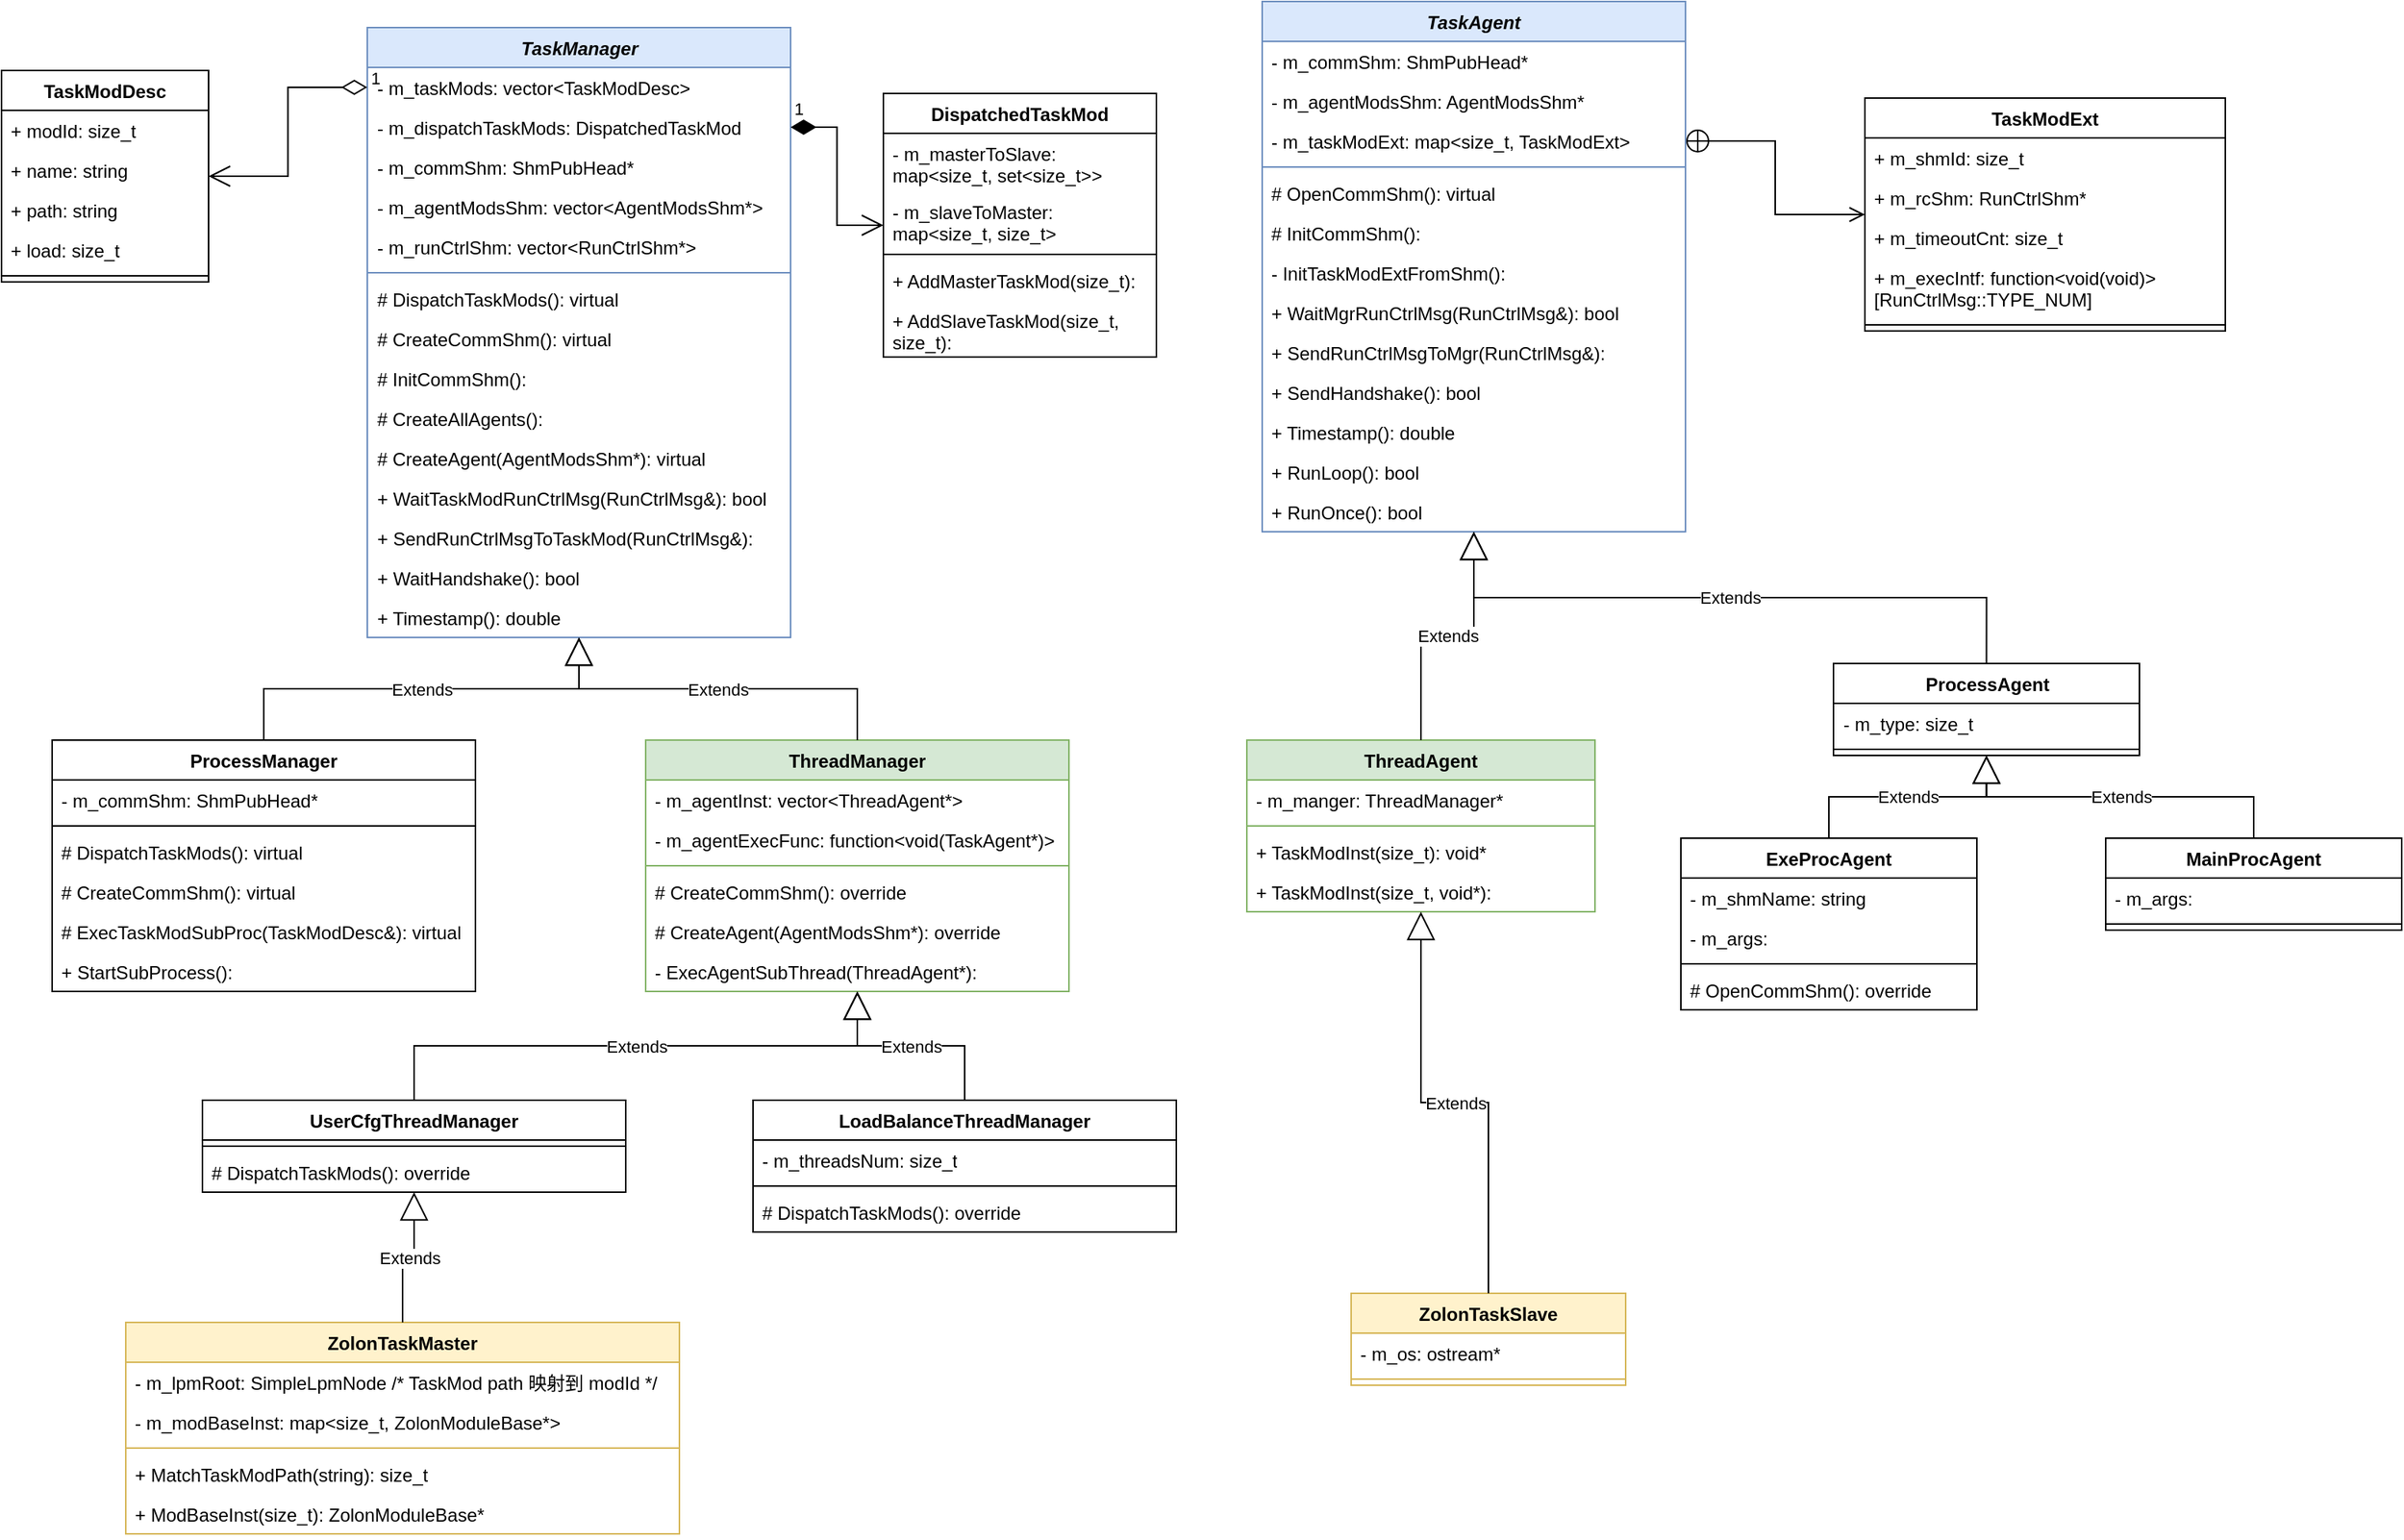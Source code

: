 <mxfile version="21.5.0" type="github">
  <diagram name="第 1 页" id="I1ms39lTg_5UbV-PkVOU">
    <mxGraphModel dx="2603" dy="708" grid="1" gridSize="10" guides="1" tooltips="1" connect="1" arrows="1" fold="1" page="1" pageScale="1" pageWidth="1169" pageHeight="827" math="0" shadow="0">
      <root>
        <mxCell id="0" />
        <mxCell id="1" parent="0" />
        <mxCell id="rmuxVWvTw_cHQvoSvkEQ-1" value="&lt;i&gt;TaskManager&lt;/i&gt;" style="swimlane;fontStyle=1;align=center;verticalAlign=top;childLayout=stackLayout;horizontal=1;startSize=26;horizontalStack=0;resizeParent=1;resizeParentMax=0;resizeLast=0;collapsible=1;marginBottom=0;whiteSpace=wrap;html=1;fillColor=#dae8fc;strokeColor=#6c8ebf;" vertex="1" parent="1">
          <mxGeometry x="-551.5" y="41" width="276" height="398" as="geometry" />
        </mxCell>
        <mxCell id="rmuxVWvTw_cHQvoSvkEQ-2" value="- m_taskMods: vector&amp;lt;TaskModDesc&amp;gt;" style="text;strokeColor=none;fillColor=none;align=left;verticalAlign=top;spacingLeft=4;spacingRight=4;overflow=hidden;rotatable=0;points=[[0,0.5],[1,0.5]];portConstraint=eastwest;whiteSpace=wrap;html=1;" vertex="1" parent="rmuxVWvTw_cHQvoSvkEQ-1">
          <mxGeometry y="26" width="276" height="26" as="geometry" />
        </mxCell>
        <mxCell id="rmuxVWvTw_cHQvoSvkEQ-3" value="- m_dispatchTaskMods: DispatchedTaskMod" style="text;strokeColor=none;fillColor=none;align=left;verticalAlign=top;spacingLeft=4;spacingRight=4;overflow=hidden;rotatable=0;points=[[0,0.5],[1,0.5]];portConstraint=eastwest;whiteSpace=wrap;html=1;" vertex="1" parent="rmuxVWvTw_cHQvoSvkEQ-1">
          <mxGeometry y="52" width="276" height="26" as="geometry" />
        </mxCell>
        <mxCell id="rmuxVWvTw_cHQvoSvkEQ-4" value="- m_commShm: ShmPubHead*" style="text;strokeColor=none;fillColor=none;align=left;verticalAlign=top;spacingLeft=4;spacingRight=4;overflow=hidden;rotatable=0;points=[[0,0.5],[1,0.5]];portConstraint=eastwest;whiteSpace=wrap;html=1;" vertex="1" parent="rmuxVWvTw_cHQvoSvkEQ-1">
          <mxGeometry y="78" width="276" height="26" as="geometry" />
        </mxCell>
        <mxCell id="rmuxVWvTw_cHQvoSvkEQ-5" value="- m_agentModsShm: vector&amp;lt;AgentModsShm*&amp;gt;" style="text;strokeColor=none;fillColor=none;align=left;verticalAlign=top;spacingLeft=4;spacingRight=4;overflow=hidden;rotatable=0;points=[[0,0.5],[1,0.5]];portConstraint=eastwest;whiteSpace=wrap;html=1;" vertex="1" parent="rmuxVWvTw_cHQvoSvkEQ-1">
          <mxGeometry y="104" width="276" height="26" as="geometry" />
        </mxCell>
        <mxCell id="rmuxVWvTw_cHQvoSvkEQ-6" value="- m_runCtrlShm: vector&amp;lt;RunCtrlShm*&amp;gt;" style="text;strokeColor=none;fillColor=none;align=left;verticalAlign=top;spacingLeft=4;spacingRight=4;overflow=hidden;rotatable=0;points=[[0,0.5],[1,0.5]];portConstraint=eastwest;whiteSpace=wrap;html=1;" vertex="1" parent="rmuxVWvTw_cHQvoSvkEQ-1">
          <mxGeometry y="130" width="276" height="26" as="geometry" />
        </mxCell>
        <mxCell id="rmuxVWvTw_cHQvoSvkEQ-7" value="" style="line;strokeWidth=1;fillColor=none;align=left;verticalAlign=middle;spacingTop=-1;spacingLeft=3;spacingRight=3;rotatable=0;labelPosition=right;points=[];portConstraint=eastwest;strokeColor=inherit;" vertex="1" parent="rmuxVWvTw_cHQvoSvkEQ-1">
          <mxGeometry y="156" width="276" height="8" as="geometry" />
        </mxCell>
        <mxCell id="rmuxVWvTw_cHQvoSvkEQ-8" value="# DispatchTaskMods(): virtual" style="text;strokeColor=none;fillColor=none;align=left;verticalAlign=top;spacingLeft=4;spacingRight=4;overflow=hidden;rotatable=0;points=[[0,0.5],[1,0.5]];portConstraint=eastwest;whiteSpace=wrap;html=1;" vertex="1" parent="rmuxVWvTw_cHQvoSvkEQ-1">
          <mxGeometry y="164" width="276" height="26" as="geometry" />
        </mxCell>
        <mxCell id="rmuxVWvTw_cHQvoSvkEQ-9" value="# CreateCommShm(): virtual" style="text;strokeColor=none;fillColor=none;align=left;verticalAlign=top;spacingLeft=4;spacingRight=4;overflow=hidden;rotatable=0;points=[[0,0.5],[1,0.5]];portConstraint=eastwest;whiteSpace=wrap;html=1;" vertex="1" parent="rmuxVWvTw_cHQvoSvkEQ-1">
          <mxGeometry y="190" width="276" height="26" as="geometry" />
        </mxCell>
        <mxCell id="rmuxVWvTw_cHQvoSvkEQ-10" value="# InitCommShm():&amp;nbsp;" style="text;strokeColor=none;fillColor=none;align=left;verticalAlign=top;spacingLeft=4;spacingRight=4;overflow=hidden;rotatable=0;points=[[0,0.5],[1,0.5]];portConstraint=eastwest;whiteSpace=wrap;html=1;" vertex="1" parent="rmuxVWvTw_cHQvoSvkEQ-1">
          <mxGeometry y="216" width="276" height="26" as="geometry" />
        </mxCell>
        <mxCell id="rmuxVWvTw_cHQvoSvkEQ-11" value="# CreateAllAgents():&amp;nbsp;" style="text;strokeColor=none;fillColor=none;align=left;verticalAlign=top;spacingLeft=4;spacingRight=4;overflow=hidden;rotatable=0;points=[[0,0.5],[1,0.5]];portConstraint=eastwest;whiteSpace=wrap;html=1;" vertex="1" parent="rmuxVWvTw_cHQvoSvkEQ-1">
          <mxGeometry y="242" width="276" height="26" as="geometry" />
        </mxCell>
        <mxCell id="rmuxVWvTw_cHQvoSvkEQ-12" value="# CreateAgent(AgentModsShm*): virtual" style="text;strokeColor=none;fillColor=none;align=left;verticalAlign=top;spacingLeft=4;spacingRight=4;overflow=hidden;rotatable=0;points=[[0,0.5],[1,0.5]];portConstraint=eastwest;whiteSpace=wrap;html=1;" vertex="1" parent="rmuxVWvTw_cHQvoSvkEQ-1">
          <mxGeometry y="268" width="276" height="26" as="geometry" />
        </mxCell>
        <mxCell id="rmuxVWvTw_cHQvoSvkEQ-13" value="+ WaitTaskModRunCtrlMsg(RunCtrlMsg&amp;amp;): bool" style="text;strokeColor=none;fillColor=none;align=left;verticalAlign=top;spacingLeft=4;spacingRight=4;overflow=hidden;rotatable=0;points=[[0,0.5],[1,0.5]];portConstraint=eastwest;whiteSpace=wrap;html=1;" vertex="1" parent="rmuxVWvTw_cHQvoSvkEQ-1">
          <mxGeometry y="294" width="276" height="26" as="geometry" />
        </mxCell>
        <mxCell id="rmuxVWvTw_cHQvoSvkEQ-14" value="+ SendRunCtrlMsgToTaskMod(RunCtrlMsg&amp;amp;):&amp;nbsp;" style="text;strokeColor=none;fillColor=none;align=left;verticalAlign=top;spacingLeft=4;spacingRight=4;overflow=hidden;rotatable=0;points=[[0,0.5],[1,0.5]];portConstraint=eastwest;whiteSpace=wrap;html=1;" vertex="1" parent="rmuxVWvTw_cHQvoSvkEQ-1">
          <mxGeometry y="320" width="276" height="26" as="geometry" />
        </mxCell>
        <mxCell id="rmuxVWvTw_cHQvoSvkEQ-15" value="+ WaitHandshake(): bool" style="text;strokeColor=none;fillColor=none;align=left;verticalAlign=top;spacingLeft=4;spacingRight=4;overflow=hidden;rotatable=0;points=[[0,0.5],[1,0.5]];portConstraint=eastwest;whiteSpace=wrap;html=1;" vertex="1" parent="rmuxVWvTw_cHQvoSvkEQ-1">
          <mxGeometry y="346" width="276" height="26" as="geometry" />
        </mxCell>
        <mxCell id="rmuxVWvTw_cHQvoSvkEQ-16" value="+ Timestamp(): double" style="text;strokeColor=none;fillColor=none;align=left;verticalAlign=top;spacingLeft=4;spacingRight=4;overflow=hidden;rotatable=0;points=[[0,0.5],[1,0.5]];portConstraint=eastwest;whiteSpace=wrap;html=1;" vertex="1" parent="rmuxVWvTw_cHQvoSvkEQ-1">
          <mxGeometry y="372" width="276" height="26" as="geometry" />
        </mxCell>
        <mxCell id="rmuxVWvTw_cHQvoSvkEQ-17" value="TaskModDesc" style="swimlane;fontStyle=1;align=center;verticalAlign=top;childLayout=stackLayout;horizontal=1;startSize=26;horizontalStack=0;resizeParent=1;resizeParentMax=0;resizeLast=0;collapsible=1;marginBottom=0;whiteSpace=wrap;html=1;" vertex="1" parent="1">
          <mxGeometry x="-790" y="69" width="135" height="138" as="geometry" />
        </mxCell>
        <mxCell id="rmuxVWvTw_cHQvoSvkEQ-18" value="+ modId: size_t" style="text;strokeColor=none;fillColor=none;align=left;verticalAlign=top;spacingLeft=4;spacingRight=4;overflow=hidden;rotatable=0;points=[[0,0.5],[1,0.5]];portConstraint=eastwest;whiteSpace=wrap;html=1;" vertex="1" parent="rmuxVWvTw_cHQvoSvkEQ-17">
          <mxGeometry y="26" width="135" height="26" as="geometry" />
        </mxCell>
        <mxCell id="rmuxVWvTw_cHQvoSvkEQ-19" value="+ name: string" style="text;strokeColor=none;fillColor=none;align=left;verticalAlign=top;spacingLeft=4;spacingRight=4;overflow=hidden;rotatable=0;points=[[0,0.5],[1,0.5]];portConstraint=eastwest;whiteSpace=wrap;html=1;" vertex="1" parent="rmuxVWvTw_cHQvoSvkEQ-17">
          <mxGeometry y="52" width="135" height="26" as="geometry" />
        </mxCell>
        <mxCell id="rmuxVWvTw_cHQvoSvkEQ-20" value="+ path: string" style="text;strokeColor=none;fillColor=none;align=left;verticalAlign=top;spacingLeft=4;spacingRight=4;overflow=hidden;rotatable=0;points=[[0,0.5],[1,0.5]];portConstraint=eastwest;whiteSpace=wrap;html=1;" vertex="1" parent="rmuxVWvTw_cHQvoSvkEQ-17">
          <mxGeometry y="78" width="135" height="26" as="geometry" />
        </mxCell>
        <mxCell id="rmuxVWvTw_cHQvoSvkEQ-21" value="+ load: size_t" style="text;strokeColor=none;fillColor=none;align=left;verticalAlign=top;spacingLeft=4;spacingRight=4;overflow=hidden;rotatable=0;points=[[0,0.5],[1,0.5]];portConstraint=eastwest;whiteSpace=wrap;html=1;" vertex="1" parent="rmuxVWvTw_cHQvoSvkEQ-17">
          <mxGeometry y="104" width="135" height="26" as="geometry" />
        </mxCell>
        <mxCell id="rmuxVWvTw_cHQvoSvkEQ-22" value="" style="line;strokeWidth=1;fillColor=none;align=left;verticalAlign=middle;spacingTop=-1;spacingLeft=3;spacingRight=3;rotatable=0;labelPosition=right;points=[];portConstraint=eastwest;strokeColor=inherit;" vertex="1" parent="rmuxVWvTw_cHQvoSvkEQ-17">
          <mxGeometry y="130" width="135" height="8" as="geometry" />
        </mxCell>
        <mxCell id="rmuxVWvTw_cHQvoSvkEQ-23" value="ThreadManager" style="swimlane;fontStyle=1;align=center;verticalAlign=top;childLayout=stackLayout;horizontal=1;startSize=26;horizontalStack=0;resizeParent=1;resizeParentMax=0;resizeLast=0;collapsible=1;marginBottom=0;whiteSpace=wrap;html=1;fillColor=#d5e8d4;strokeColor=#82b366;" vertex="1" parent="1">
          <mxGeometry x="-370" y="506" width="276" height="164" as="geometry" />
        </mxCell>
        <mxCell id="rmuxVWvTw_cHQvoSvkEQ-24" value="- m_agentInst: vector&amp;lt;ThreadAgent*&amp;gt;" style="text;strokeColor=none;fillColor=none;align=left;verticalAlign=top;spacingLeft=4;spacingRight=4;overflow=hidden;rotatable=0;points=[[0,0.5],[1,0.5]];portConstraint=eastwest;whiteSpace=wrap;html=1;" vertex="1" parent="rmuxVWvTw_cHQvoSvkEQ-23">
          <mxGeometry y="26" width="276" height="26" as="geometry" />
        </mxCell>
        <mxCell id="rmuxVWvTw_cHQvoSvkEQ-25" value="- m_agentExecFunc: function&amp;lt;void(TaskAgent*)&amp;gt;" style="text;strokeColor=none;fillColor=none;align=left;verticalAlign=top;spacingLeft=4;spacingRight=4;overflow=hidden;rotatable=0;points=[[0,0.5],[1,0.5]];portConstraint=eastwest;whiteSpace=wrap;html=1;" vertex="1" parent="rmuxVWvTw_cHQvoSvkEQ-23">
          <mxGeometry y="52" width="276" height="26" as="geometry" />
        </mxCell>
        <mxCell id="rmuxVWvTw_cHQvoSvkEQ-26" value="" style="line;strokeWidth=1;fillColor=none;align=left;verticalAlign=middle;spacingTop=-1;spacingLeft=3;spacingRight=3;rotatable=0;labelPosition=right;points=[];portConstraint=eastwest;strokeColor=inherit;" vertex="1" parent="rmuxVWvTw_cHQvoSvkEQ-23">
          <mxGeometry y="78" width="276" height="8" as="geometry" />
        </mxCell>
        <mxCell id="rmuxVWvTw_cHQvoSvkEQ-27" value="# CreateCommShm(): override" style="text;strokeColor=none;fillColor=none;align=left;verticalAlign=top;spacingLeft=4;spacingRight=4;overflow=hidden;rotatable=0;points=[[0,0.5],[1,0.5]];portConstraint=eastwest;whiteSpace=wrap;html=1;" vertex="1" parent="rmuxVWvTw_cHQvoSvkEQ-23">
          <mxGeometry y="86" width="276" height="26" as="geometry" />
        </mxCell>
        <mxCell id="rmuxVWvTw_cHQvoSvkEQ-28" value="# CreateAgent(AgentModsShm*): override" style="text;strokeColor=none;fillColor=none;align=left;verticalAlign=top;spacingLeft=4;spacingRight=4;overflow=hidden;rotatable=0;points=[[0,0.5],[1,0.5]];portConstraint=eastwest;whiteSpace=wrap;html=1;" vertex="1" parent="rmuxVWvTw_cHQvoSvkEQ-23">
          <mxGeometry y="112" width="276" height="26" as="geometry" />
        </mxCell>
        <mxCell id="rmuxVWvTw_cHQvoSvkEQ-29" value="- ExecAgentSubThread(ThreadAgent*):&amp;nbsp;" style="text;strokeColor=none;fillColor=none;align=left;verticalAlign=top;spacingLeft=4;spacingRight=4;overflow=hidden;rotatable=0;points=[[0,0.5],[1,0.5]];portConstraint=eastwest;whiteSpace=wrap;html=1;" vertex="1" parent="rmuxVWvTw_cHQvoSvkEQ-23">
          <mxGeometry y="138" width="276" height="26" as="geometry" />
        </mxCell>
        <mxCell id="rmuxVWvTw_cHQvoSvkEQ-30" value="&lt;i&gt;TaskAgent&lt;/i&gt;" style="swimlane;fontStyle=1;align=center;verticalAlign=top;childLayout=stackLayout;horizontal=1;startSize=26;horizontalStack=0;resizeParent=1;resizeParentMax=0;resizeLast=0;collapsible=1;marginBottom=0;whiteSpace=wrap;html=1;fillColor=#dae8fc;strokeColor=#6c8ebf;" vertex="1" parent="1">
          <mxGeometry x="32" y="24" width="276" height="346" as="geometry" />
        </mxCell>
        <mxCell id="rmuxVWvTw_cHQvoSvkEQ-31" value="- m_commShm: ShmPubHead*" style="text;strokeColor=none;fillColor=none;align=left;verticalAlign=top;spacingLeft=4;spacingRight=4;overflow=hidden;rotatable=0;points=[[0,0.5],[1,0.5]];portConstraint=eastwest;whiteSpace=wrap;html=1;" vertex="1" parent="rmuxVWvTw_cHQvoSvkEQ-30">
          <mxGeometry y="26" width="276" height="26" as="geometry" />
        </mxCell>
        <mxCell id="rmuxVWvTw_cHQvoSvkEQ-32" value="- m_agentModsShm: AgentModsShm*" style="text;strokeColor=none;fillColor=none;align=left;verticalAlign=top;spacingLeft=4;spacingRight=4;overflow=hidden;rotatable=0;points=[[0,0.5],[1,0.5]];portConstraint=eastwest;whiteSpace=wrap;html=1;" vertex="1" parent="rmuxVWvTw_cHQvoSvkEQ-30">
          <mxGeometry y="52" width="276" height="26" as="geometry" />
        </mxCell>
        <mxCell id="rmuxVWvTw_cHQvoSvkEQ-33" value="- m_taskModExt: map&amp;lt;size_t, TaskModExt&amp;gt;" style="text;strokeColor=none;fillColor=none;align=left;verticalAlign=top;spacingLeft=4;spacingRight=4;overflow=hidden;rotatable=0;points=[[0,0.5],[1,0.5]];portConstraint=eastwest;whiteSpace=wrap;html=1;" vertex="1" parent="rmuxVWvTw_cHQvoSvkEQ-30">
          <mxGeometry y="78" width="276" height="26" as="geometry" />
        </mxCell>
        <mxCell id="rmuxVWvTw_cHQvoSvkEQ-34" value="" style="line;strokeWidth=1;fillColor=none;align=left;verticalAlign=middle;spacingTop=-1;spacingLeft=3;spacingRight=3;rotatable=0;labelPosition=right;points=[];portConstraint=eastwest;strokeColor=inherit;" vertex="1" parent="rmuxVWvTw_cHQvoSvkEQ-30">
          <mxGeometry y="104" width="276" height="8" as="geometry" />
        </mxCell>
        <mxCell id="rmuxVWvTw_cHQvoSvkEQ-35" value="# OpenCommShm(): virtual" style="text;strokeColor=none;fillColor=none;align=left;verticalAlign=top;spacingLeft=4;spacingRight=4;overflow=hidden;rotatable=0;points=[[0,0.5],[1,0.5]];portConstraint=eastwest;whiteSpace=wrap;html=1;" vertex="1" parent="rmuxVWvTw_cHQvoSvkEQ-30">
          <mxGeometry y="112" width="276" height="26" as="geometry" />
        </mxCell>
        <mxCell id="rmuxVWvTw_cHQvoSvkEQ-36" value="# InitCommShm():&amp;nbsp;" style="text;strokeColor=none;fillColor=none;align=left;verticalAlign=top;spacingLeft=4;spacingRight=4;overflow=hidden;rotatable=0;points=[[0,0.5],[1,0.5]];portConstraint=eastwest;whiteSpace=wrap;html=1;" vertex="1" parent="rmuxVWvTw_cHQvoSvkEQ-30">
          <mxGeometry y="138" width="276" height="26" as="geometry" />
        </mxCell>
        <mxCell id="rmuxVWvTw_cHQvoSvkEQ-37" value="- InitTaskModExtFromShm():&amp;nbsp;" style="text;strokeColor=none;fillColor=none;align=left;verticalAlign=top;spacingLeft=4;spacingRight=4;overflow=hidden;rotatable=0;points=[[0,0.5],[1,0.5]];portConstraint=eastwest;whiteSpace=wrap;html=1;" vertex="1" parent="rmuxVWvTw_cHQvoSvkEQ-30">
          <mxGeometry y="164" width="276" height="26" as="geometry" />
        </mxCell>
        <mxCell id="rmuxVWvTw_cHQvoSvkEQ-38" value="+ WaitMgrRunCtrlMsg(RunCtrlMsg&amp;amp;): bool" style="text;strokeColor=none;fillColor=none;align=left;verticalAlign=top;spacingLeft=4;spacingRight=4;overflow=hidden;rotatable=0;points=[[0,0.5],[1,0.5]];portConstraint=eastwest;whiteSpace=wrap;html=1;" vertex="1" parent="rmuxVWvTw_cHQvoSvkEQ-30">
          <mxGeometry y="190" width="276" height="26" as="geometry" />
        </mxCell>
        <mxCell id="rmuxVWvTw_cHQvoSvkEQ-39" value="+ SendRunCtrlMsgToMgr(RunCtrlMsg&amp;amp;):&amp;nbsp;" style="text;strokeColor=none;fillColor=none;align=left;verticalAlign=top;spacingLeft=4;spacingRight=4;overflow=hidden;rotatable=0;points=[[0,0.5],[1,0.5]];portConstraint=eastwest;whiteSpace=wrap;html=1;" vertex="1" parent="rmuxVWvTw_cHQvoSvkEQ-30">
          <mxGeometry y="216" width="276" height="26" as="geometry" />
        </mxCell>
        <mxCell id="rmuxVWvTw_cHQvoSvkEQ-40" value="+ SendHandshake(): bool" style="text;strokeColor=none;fillColor=none;align=left;verticalAlign=top;spacingLeft=4;spacingRight=4;overflow=hidden;rotatable=0;points=[[0,0.5],[1,0.5]];portConstraint=eastwest;whiteSpace=wrap;html=1;" vertex="1" parent="rmuxVWvTw_cHQvoSvkEQ-30">
          <mxGeometry y="242" width="276" height="26" as="geometry" />
        </mxCell>
        <mxCell id="rmuxVWvTw_cHQvoSvkEQ-41" value="+ Timestamp(): double" style="text;strokeColor=none;fillColor=none;align=left;verticalAlign=top;spacingLeft=4;spacingRight=4;overflow=hidden;rotatable=0;points=[[0,0.5],[1,0.5]];portConstraint=eastwest;whiteSpace=wrap;html=1;" vertex="1" parent="rmuxVWvTw_cHQvoSvkEQ-30">
          <mxGeometry y="268" width="276" height="26" as="geometry" />
        </mxCell>
        <mxCell id="rmuxVWvTw_cHQvoSvkEQ-42" value="+ RunLoop(): bool" style="text;strokeColor=none;fillColor=none;align=left;verticalAlign=top;spacingLeft=4;spacingRight=4;overflow=hidden;rotatable=0;points=[[0,0.5],[1,0.5]];portConstraint=eastwest;whiteSpace=wrap;html=1;" vertex="1" parent="rmuxVWvTw_cHQvoSvkEQ-30">
          <mxGeometry y="294" width="276" height="26" as="geometry" />
        </mxCell>
        <mxCell id="rmuxVWvTw_cHQvoSvkEQ-43" value="+ RunOnce(): bool" style="text;strokeColor=none;fillColor=none;align=left;verticalAlign=top;spacingLeft=4;spacingRight=4;overflow=hidden;rotatable=0;points=[[0,0.5],[1,0.5]];portConstraint=eastwest;whiteSpace=wrap;html=1;" vertex="1" parent="rmuxVWvTw_cHQvoSvkEQ-30">
          <mxGeometry y="320" width="276" height="26" as="geometry" />
        </mxCell>
        <mxCell id="rmuxVWvTw_cHQvoSvkEQ-44" value="TaskModExt" style="swimlane;fontStyle=1;align=center;verticalAlign=top;childLayout=stackLayout;horizontal=1;startSize=26;horizontalStack=0;resizeParent=1;resizeParentMax=0;resizeLast=0;collapsible=1;marginBottom=0;whiteSpace=wrap;html=1;" vertex="1" parent="1">
          <mxGeometry x="425" y="87" width="235" height="152" as="geometry" />
        </mxCell>
        <mxCell id="rmuxVWvTw_cHQvoSvkEQ-45" value="+ m_shmId: size_t" style="text;strokeColor=none;fillColor=none;align=left;verticalAlign=top;spacingLeft=4;spacingRight=4;overflow=hidden;rotatable=0;points=[[0,0.5],[1,0.5]];portConstraint=eastwest;whiteSpace=wrap;html=1;" vertex="1" parent="rmuxVWvTw_cHQvoSvkEQ-44">
          <mxGeometry y="26" width="235" height="26" as="geometry" />
        </mxCell>
        <mxCell id="rmuxVWvTw_cHQvoSvkEQ-46" value="+ m_rcShm: RunCtrlShm*" style="text;strokeColor=none;fillColor=none;align=left;verticalAlign=top;spacingLeft=4;spacingRight=4;overflow=hidden;rotatable=0;points=[[0,0.5],[1,0.5]];portConstraint=eastwest;whiteSpace=wrap;html=1;" vertex="1" parent="rmuxVWvTw_cHQvoSvkEQ-44">
          <mxGeometry y="52" width="235" height="26" as="geometry" />
        </mxCell>
        <mxCell id="rmuxVWvTw_cHQvoSvkEQ-47" value="+ m_timeoutCnt: size_t" style="text;strokeColor=none;fillColor=none;align=left;verticalAlign=top;spacingLeft=4;spacingRight=4;overflow=hidden;rotatable=0;points=[[0,0.5],[1,0.5]];portConstraint=eastwest;whiteSpace=wrap;html=1;" vertex="1" parent="rmuxVWvTw_cHQvoSvkEQ-44">
          <mxGeometry y="78" width="235" height="26" as="geometry" />
        </mxCell>
        <mxCell id="rmuxVWvTw_cHQvoSvkEQ-48" value="+ m_execIntf: function&amp;lt;void(void)&amp;gt;[RunCtrlMsg::TYPE_NUM]" style="text;strokeColor=none;fillColor=none;align=left;verticalAlign=top;spacingLeft=4;spacingRight=4;overflow=hidden;rotatable=0;points=[[0,0.5],[1,0.5]];portConstraint=eastwest;whiteSpace=wrap;html=1;" vertex="1" parent="rmuxVWvTw_cHQvoSvkEQ-44">
          <mxGeometry y="104" width="235" height="40" as="geometry" />
        </mxCell>
        <mxCell id="rmuxVWvTw_cHQvoSvkEQ-49" value="" style="line;strokeWidth=1;fillColor=none;align=left;verticalAlign=middle;spacingTop=-1;spacingLeft=3;spacingRight=3;rotatable=0;labelPosition=right;points=[];portConstraint=eastwest;strokeColor=inherit;" vertex="1" parent="rmuxVWvTw_cHQvoSvkEQ-44">
          <mxGeometry y="144" width="235" height="8" as="geometry" />
        </mxCell>
        <mxCell id="rmuxVWvTw_cHQvoSvkEQ-50" value="" style="endArrow=open;startArrow=circlePlus;endFill=0;startFill=0;endSize=8;html=1;rounded=0;exitX=1;exitY=0.5;exitDx=0;exitDy=0;edgeStyle=orthogonalEdgeStyle;" edge="1" parent="1" source="rmuxVWvTw_cHQvoSvkEQ-33" target="rmuxVWvTw_cHQvoSvkEQ-44">
          <mxGeometry width="160" relative="1" as="geometry">
            <mxPoint x="391" y="519" as="sourcePoint" />
            <mxPoint x="551" y="519" as="targetPoint" />
          </mxGeometry>
        </mxCell>
        <mxCell id="rmuxVWvTw_cHQvoSvkEQ-51" value="1" style="endArrow=open;html=1;endSize=12;startArrow=diamondThin;startSize=14;startFill=0;edgeStyle=orthogonalEdgeStyle;align=left;verticalAlign=bottom;rounded=0;" edge="1" parent="1" source="rmuxVWvTw_cHQvoSvkEQ-2" target="rmuxVWvTw_cHQvoSvkEQ-17">
          <mxGeometry x="-1" y="3" relative="1" as="geometry">
            <mxPoint x="-700" y="356" as="sourcePoint" />
            <mxPoint x="-540" y="356" as="targetPoint" />
          </mxGeometry>
        </mxCell>
        <mxCell id="rmuxVWvTw_cHQvoSvkEQ-52" value="Extends" style="endArrow=block;endSize=16;endFill=0;html=1;rounded=0;edgeStyle=orthogonalEdgeStyle;" edge="1" parent="1" source="rmuxVWvTw_cHQvoSvkEQ-23" target="rmuxVWvTw_cHQvoSvkEQ-1">
          <mxGeometry width="160" relative="1" as="geometry">
            <mxPoint x="-119" y="484" as="sourcePoint" />
            <mxPoint x="41" y="484" as="targetPoint" />
          </mxGeometry>
        </mxCell>
        <mxCell id="rmuxVWvTw_cHQvoSvkEQ-53" value="ProcessManager" style="swimlane;fontStyle=1;align=center;verticalAlign=top;childLayout=stackLayout;horizontal=1;startSize=26;horizontalStack=0;resizeParent=1;resizeParentMax=0;resizeLast=0;collapsible=1;marginBottom=0;whiteSpace=wrap;html=1;" vertex="1" parent="1">
          <mxGeometry x="-757" y="506" width="276" height="164" as="geometry" />
        </mxCell>
        <mxCell id="rmuxVWvTw_cHQvoSvkEQ-54" value="- m_commShm: ShmPubHead*" style="text;strokeColor=none;fillColor=none;align=left;verticalAlign=top;spacingLeft=4;spacingRight=4;overflow=hidden;rotatable=0;points=[[0,0.5],[1,0.5]];portConstraint=eastwest;whiteSpace=wrap;html=1;" vertex="1" parent="rmuxVWvTw_cHQvoSvkEQ-53">
          <mxGeometry y="26" width="276" height="26" as="geometry" />
        </mxCell>
        <mxCell id="rmuxVWvTw_cHQvoSvkEQ-55" value="" style="line;strokeWidth=1;fillColor=none;align=left;verticalAlign=middle;spacingTop=-1;spacingLeft=3;spacingRight=3;rotatable=0;labelPosition=right;points=[];portConstraint=eastwest;strokeColor=inherit;" vertex="1" parent="rmuxVWvTw_cHQvoSvkEQ-53">
          <mxGeometry y="52" width="276" height="8" as="geometry" />
        </mxCell>
        <mxCell id="rmuxVWvTw_cHQvoSvkEQ-56" value="# DispatchTaskMods(): virtual" style="text;strokeColor=none;fillColor=none;align=left;verticalAlign=top;spacingLeft=4;spacingRight=4;overflow=hidden;rotatable=0;points=[[0,0.5],[1,0.5]];portConstraint=eastwest;whiteSpace=wrap;html=1;" vertex="1" parent="rmuxVWvTw_cHQvoSvkEQ-53">
          <mxGeometry y="60" width="276" height="26" as="geometry" />
        </mxCell>
        <mxCell id="rmuxVWvTw_cHQvoSvkEQ-57" value="# CreateCommShm(): virtual" style="text;strokeColor=none;fillColor=none;align=left;verticalAlign=top;spacingLeft=4;spacingRight=4;overflow=hidden;rotatable=0;points=[[0,0.5],[1,0.5]];portConstraint=eastwest;whiteSpace=wrap;html=1;" vertex="1" parent="rmuxVWvTw_cHQvoSvkEQ-53">
          <mxGeometry y="86" width="276" height="26" as="geometry" />
        </mxCell>
        <mxCell id="rmuxVWvTw_cHQvoSvkEQ-58" value="# ExecTaskModSubProc(TaskModDesc&amp;amp;): virtual" style="text;strokeColor=none;fillColor=none;align=left;verticalAlign=top;spacingLeft=4;spacingRight=4;overflow=hidden;rotatable=0;points=[[0,0.5],[1,0.5]];portConstraint=eastwest;whiteSpace=wrap;html=1;" vertex="1" parent="rmuxVWvTw_cHQvoSvkEQ-53">
          <mxGeometry y="112" width="276" height="26" as="geometry" />
        </mxCell>
        <mxCell id="rmuxVWvTw_cHQvoSvkEQ-59" value="+ StartSubProcess():&amp;nbsp;" style="text;strokeColor=none;fillColor=none;align=left;verticalAlign=top;spacingLeft=4;spacingRight=4;overflow=hidden;rotatable=0;points=[[0,0.5],[1,0.5]];portConstraint=eastwest;whiteSpace=wrap;html=1;" vertex="1" parent="rmuxVWvTw_cHQvoSvkEQ-53">
          <mxGeometry y="138" width="276" height="26" as="geometry" />
        </mxCell>
        <mxCell id="rmuxVWvTw_cHQvoSvkEQ-60" value="Extends" style="endArrow=block;endSize=16;endFill=0;html=1;rounded=0;edgeStyle=orthogonalEdgeStyle;" edge="1" parent="1" source="rmuxVWvTw_cHQvoSvkEQ-53" target="rmuxVWvTw_cHQvoSvkEQ-1">
          <mxGeometry width="160" relative="1" as="geometry">
            <mxPoint x="-300" y="516" as="sourcePoint" />
            <mxPoint x="-581" y="371" as="targetPoint" />
          </mxGeometry>
        </mxCell>
        <mxCell id="rmuxVWvTw_cHQvoSvkEQ-61" value="UserCfgThreadManager" style="swimlane;fontStyle=1;align=center;verticalAlign=top;childLayout=stackLayout;horizontal=1;startSize=26;horizontalStack=0;resizeParent=1;resizeParentMax=0;resizeLast=0;collapsible=1;marginBottom=0;whiteSpace=wrap;html=1;" vertex="1" parent="1">
          <mxGeometry x="-659" y="741" width="276" height="60" as="geometry" />
        </mxCell>
        <mxCell id="rmuxVWvTw_cHQvoSvkEQ-62" value="" style="line;strokeWidth=1;fillColor=none;align=left;verticalAlign=middle;spacingTop=-1;spacingLeft=3;spacingRight=3;rotatable=0;labelPosition=right;points=[];portConstraint=eastwest;strokeColor=inherit;" vertex="1" parent="rmuxVWvTw_cHQvoSvkEQ-61">
          <mxGeometry y="26" width="276" height="8" as="geometry" />
        </mxCell>
        <mxCell id="rmuxVWvTw_cHQvoSvkEQ-63" value="# DispatchTaskMods(): override" style="text;strokeColor=none;fillColor=none;align=left;verticalAlign=top;spacingLeft=4;spacingRight=4;overflow=hidden;rotatable=0;points=[[0,0.5],[1,0.5]];portConstraint=eastwest;whiteSpace=wrap;html=1;" vertex="1" parent="rmuxVWvTw_cHQvoSvkEQ-61">
          <mxGeometry y="34" width="276" height="26" as="geometry" />
        </mxCell>
        <mxCell id="rmuxVWvTw_cHQvoSvkEQ-64" value="LoadBalanceThreadManager" style="swimlane;fontStyle=1;align=center;verticalAlign=top;childLayout=stackLayout;horizontal=1;startSize=26;horizontalStack=0;resizeParent=1;resizeParentMax=0;resizeLast=0;collapsible=1;marginBottom=0;whiteSpace=wrap;html=1;" vertex="1" parent="1">
          <mxGeometry x="-300" y="741" width="276" height="86" as="geometry" />
        </mxCell>
        <mxCell id="rmuxVWvTw_cHQvoSvkEQ-65" value="- m_threadsNum: size_t" style="text;strokeColor=none;fillColor=none;align=left;verticalAlign=top;spacingLeft=4;spacingRight=4;overflow=hidden;rotatable=0;points=[[0,0.5],[1,0.5]];portConstraint=eastwest;whiteSpace=wrap;html=1;" vertex="1" parent="rmuxVWvTw_cHQvoSvkEQ-64">
          <mxGeometry y="26" width="276" height="26" as="geometry" />
        </mxCell>
        <mxCell id="rmuxVWvTw_cHQvoSvkEQ-66" value="" style="line;strokeWidth=1;fillColor=none;align=left;verticalAlign=middle;spacingTop=-1;spacingLeft=3;spacingRight=3;rotatable=0;labelPosition=right;points=[];portConstraint=eastwest;strokeColor=inherit;" vertex="1" parent="rmuxVWvTw_cHQvoSvkEQ-64">
          <mxGeometry y="52" width="276" height="8" as="geometry" />
        </mxCell>
        <mxCell id="rmuxVWvTw_cHQvoSvkEQ-67" value="# DispatchTaskMods(): override" style="text;strokeColor=none;fillColor=none;align=left;verticalAlign=top;spacingLeft=4;spacingRight=4;overflow=hidden;rotatable=0;points=[[0,0.5],[1,0.5]];portConstraint=eastwest;whiteSpace=wrap;html=1;" vertex="1" parent="rmuxVWvTw_cHQvoSvkEQ-64">
          <mxGeometry y="60" width="276" height="26" as="geometry" />
        </mxCell>
        <mxCell id="rmuxVWvTw_cHQvoSvkEQ-68" value="Extends" style="endArrow=block;endSize=16;endFill=0;html=1;rounded=0;edgeStyle=orthogonalEdgeStyle;" edge="1" parent="1" source="rmuxVWvTw_cHQvoSvkEQ-64" target="rmuxVWvTw_cHQvoSvkEQ-23">
          <mxGeometry width="160" relative="1" as="geometry">
            <mxPoint x="-609" y="516" as="sourcePoint" />
            <mxPoint x="-347" y="450" as="targetPoint" />
          </mxGeometry>
        </mxCell>
        <mxCell id="rmuxVWvTw_cHQvoSvkEQ-69" value="Extends" style="endArrow=block;endSize=16;endFill=0;html=1;rounded=0;edgeStyle=orthogonalEdgeStyle;exitX=0.5;exitY=0;exitDx=0;exitDy=0;" edge="1" parent="1" source="rmuxVWvTw_cHQvoSvkEQ-61" target="rmuxVWvTw_cHQvoSvkEQ-23">
          <mxGeometry width="160" relative="1" as="geometry">
            <mxPoint x="-152" y="751" as="sourcePoint" />
            <mxPoint x="-222" y="680" as="targetPoint" />
          </mxGeometry>
        </mxCell>
        <mxCell id="rmuxVWvTw_cHQvoSvkEQ-70" value="ZolonTaskMaster" style="swimlane;fontStyle=1;align=center;verticalAlign=top;childLayout=stackLayout;horizontal=1;startSize=26;horizontalStack=0;resizeParent=1;resizeParentMax=0;resizeLast=0;collapsible=1;marginBottom=0;whiteSpace=wrap;html=1;fillColor=#fff2cc;strokeColor=#d6b656;" vertex="1" parent="1">
          <mxGeometry x="-709" y="886" width="361" height="138" as="geometry" />
        </mxCell>
        <mxCell id="rmuxVWvTw_cHQvoSvkEQ-71" value="- m_lpmRoot: SimpleLpmNode&amp;nbsp;/* TaskMod path 映射到 modId */" style="text;strokeColor=none;fillColor=none;align=left;verticalAlign=top;spacingLeft=4;spacingRight=4;overflow=hidden;rotatable=0;points=[[0,0.5],[1,0.5]];portConstraint=eastwest;whiteSpace=wrap;html=1;" vertex="1" parent="rmuxVWvTw_cHQvoSvkEQ-70">
          <mxGeometry y="26" width="361" height="26" as="geometry" />
        </mxCell>
        <mxCell id="rmuxVWvTw_cHQvoSvkEQ-72" value="- m_modBaseInst: map&amp;lt;size_t, ZolonModuleBase*&amp;gt;" style="text;strokeColor=none;fillColor=none;align=left;verticalAlign=top;spacingLeft=4;spacingRight=4;overflow=hidden;rotatable=0;points=[[0,0.5],[1,0.5]];portConstraint=eastwest;whiteSpace=wrap;html=1;" vertex="1" parent="rmuxVWvTw_cHQvoSvkEQ-70">
          <mxGeometry y="52" width="361" height="26" as="geometry" />
        </mxCell>
        <mxCell id="rmuxVWvTw_cHQvoSvkEQ-73" value="" style="line;strokeWidth=1;fillColor=none;align=left;verticalAlign=middle;spacingTop=-1;spacingLeft=3;spacingRight=3;rotatable=0;labelPosition=right;points=[];portConstraint=eastwest;strokeColor=inherit;" vertex="1" parent="rmuxVWvTw_cHQvoSvkEQ-70">
          <mxGeometry y="78" width="361" height="8" as="geometry" />
        </mxCell>
        <mxCell id="rmuxVWvTw_cHQvoSvkEQ-74" value="+ MatchTaskModPath(string): size_t" style="text;strokeColor=none;fillColor=none;align=left;verticalAlign=top;spacingLeft=4;spacingRight=4;overflow=hidden;rotatable=0;points=[[0,0.5],[1,0.5]];portConstraint=eastwest;whiteSpace=wrap;html=1;" vertex="1" parent="rmuxVWvTw_cHQvoSvkEQ-70">
          <mxGeometry y="86" width="361" height="26" as="geometry" />
        </mxCell>
        <mxCell id="rmuxVWvTw_cHQvoSvkEQ-75" value="+ ModBaseInst(size_t): ZolonModuleBase*" style="text;strokeColor=none;fillColor=none;align=left;verticalAlign=top;spacingLeft=4;spacingRight=4;overflow=hidden;rotatable=0;points=[[0,0.5],[1,0.5]];portConstraint=eastwest;whiteSpace=wrap;html=1;" vertex="1" parent="rmuxVWvTw_cHQvoSvkEQ-70">
          <mxGeometry y="112" width="361" height="26" as="geometry" />
        </mxCell>
        <mxCell id="rmuxVWvTw_cHQvoSvkEQ-76" value="Extends" style="endArrow=block;endSize=16;endFill=0;html=1;rounded=0;edgeStyle=orthogonalEdgeStyle;" edge="1" parent="1" source="rmuxVWvTw_cHQvoSvkEQ-70" target="rmuxVWvTw_cHQvoSvkEQ-61">
          <mxGeometry width="160" relative="1" as="geometry">
            <mxPoint x="-511" y="751" as="sourcePoint" />
            <mxPoint x="-222" y="680" as="targetPoint" />
          </mxGeometry>
        </mxCell>
        <mxCell id="rmuxVWvTw_cHQvoSvkEQ-77" value="ThreadAgent" style="swimlane;fontStyle=1;align=center;verticalAlign=top;childLayout=stackLayout;horizontal=1;startSize=26;horizontalStack=0;resizeParent=1;resizeParentMax=0;resizeLast=0;collapsible=1;marginBottom=0;whiteSpace=wrap;html=1;fillColor=#d5e8d4;strokeColor=#82b366;" vertex="1" parent="1">
          <mxGeometry x="22" y="506" width="227" height="112" as="geometry" />
        </mxCell>
        <mxCell id="rmuxVWvTw_cHQvoSvkEQ-78" value="- m_manger: ThreadManager*" style="text;strokeColor=none;fillColor=none;align=left;verticalAlign=top;spacingLeft=4;spacingRight=4;overflow=hidden;rotatable=0;points=[[0,0.5],[1,0.5]];portConstraint=eastwest;whiteSpace=wrap;html=1;" vertex="1" parent="rmuxVWvTw_cHQvoSvkEQ-77">
          <mxGeometry y="26" width="227" height="26" as="geometry" />
        </mxCell>
        <mxCell id="rmuxVWvTw_cHQvoSvkEQ-79" value="" style="line;strokeWidth=1;fillColor=none;align=left;verticalAlign=middle;spacingTop=-1;spacingLeft=3;spacingRight=3;rotatable=0;labelPosition=right;points=[];portConstraint=eastwest;strokeColor=inherit;" vertex="1" parent="rmuxVWvTw_cHQvoSvkEQ-77">
          <mxGeometry y="52" width="227" height="8" as="geometry" />
        </mxCell>
        <mxCell id="rmuxVWvTw_cHQvoSvkEQ-80" value="+ TaskModInst(size_t): void*" style="text;strokeColor=none;fillColor=none;align=left;verticalAlign=top;spacingLeft=4;spacingRight=4;overflow=hidden;rotatable=0;points=[[0,0.5],[1,0.5]];portConstraint=eastwest;whiteSpace=wrap;html=1;" vertex="1" parent="rmuxVWvTw_cHQvoSvkEQ-77">
          <mxGeometry y="60" width="227" height="26" as="geometry" />
        </mxCell>
        <mxCell id="rmuxVWvTw_cHQvoSvkEQ-81" value="+ TaskModInst(size_t, void*):" style="text;strokeColor=none;fillColor=none;align=left;verticalAlign=top;spacingLeft=4;spacingRight=4;overflow=hidden;rotatable=0;points=[[0,0.5],[1,0.5]];portConstraint=eastwest;whiteSpace=wrap;html=1;" vertex="1" parent="rmuxVWvTw_cHQvoSvkEQ-77">
          <mxGeometry y="86" width="227" height="26" as="geometry" />
        </mxCell>
        <mxCell id="rmuxVWvTw_cHQvoSvkEQ-82" value="Extends" style="endArrow=block;endSize=16;endFill=0;html=1;rounded=0;edgeStyle=orthogonalEdgeStyle;" edge="1" parent="1" source="rmuxVWvTw_cHQvoSvkEQ-77" target="rmuxVWvTw_cHQvoSvkEQ-30">
          <mxGeometry width="160" relative="1" as="geometry">
            <mxPoint x="-222" y="516" as="sourcePoint" />
            <mxPoint x="-347" y="450" as="targetPoint" />
          </mxGeometry>
        </mxCell>
        <mxCell id="rmuxVWvTw_cHQvoSvkEQ-83" value="ProcessAgent" style="swimlane;fontStyle=1;align=center;verticalAlign=top;childLayout=stackLayout;horizontal=1;startSize=26;horizontalStack=0;resizeParent=1;resizeParentMax=0;resizeLast=0;collapsible=1;marginBottom=0;whiteSpace=wrap;html=1;" vertex="1" parent="1">
          <mxGeometry x="404.5" y="456" width="199.5" height="60" as="geometry" />
        </mxCell>
        <mxCell id="rmuxVWvTw_cHQvoSvkEQ-84" value="- m_type: size_t" style="text;strokeColor=none;fillColor=none;align=left;verticalAlign=top;spacingLeft=4;spacingRight=4;overflow=hidden;rotatable=0;points=[[0,0.5],[1,0.5]];portConstraint=eastwest;whiteSpace=wrap;html=1;" vertex="1" parent="rmuxVWvTw_cHQvoSvkEQ-83">
          <mxGeometry y="26" width="199.5" height="26" as="geometry" />
        </mxCell>
        <mxCell id="rmuxVWvTw_cHQvoSvkEQ-85" value="" style="line;strokeWidth=1;fillColor=none;align=left;verticalAlign=middle;spacingTop=-1;spacingLeft=3;spacingRight=3;rotatable=0;labelPosition=right;points=[];portConstraint=eastwest;strokeColor=inherit;" vertex="1" parent="rmuxVWvTw_cHQvoSvkEQ-83">
          <mxGeometry y="52" width="199.5" height="8" as="geometry" />
        </mxCell>
        <mxCell id="rmuxVWvTw_cHQvoSvkEQ-86" value="Extends" style="endArrow=block;endSize=16;endFill=0;html=1;rounded=0;edgeStyle=orthogonalEdgeStyle;exitX=0.5;exitY=0;exitDx=0;exitDy=0;" edge="1" parent="1" source="rmuxVWvTw_cHQvoSvkEQ-83" target="rmuxVWvTw_cHQvoSvkEQ-30">
          <mxGeometry width="160" relative="1" as="geometry">
            <mxPoint x="166" y="474" as="sourcePoint" />
            <mxPoint x="180" y="380" as="targetPoint" />
          </mxGeometry>
        </mxCell>
        <mxCell id="rmuxVWvTw_cHQvoSvkEQ-87" value="ExeProcAgent" style="swimlane;fontStyle=1;align=center;verticalAlign=top;childLayout=stackLayout;horizontal=1;startSize=26;horizontalStack=0;resizeParent=1;resizeParentMax=0;resizeLast=0;collapsible=1;marginBottom=0;whiteSpace=wrap;html=1;" vertex="1" parent="1">
          <mxGeometry x="305" y="570" width="193" height="112" as="geometry" />
        </mxCell>
        <mxCell id="rmuxVWvTw_cHQvoSvkEQ-88" value="- m_shmName: string" style="text;strokeColor=none;fillColor=none;align=left;verticalAlign=top;spacingLeft=4;spacingRight=4;overflow=hidden;rotatable=0;points=[[0,0.5],[1,0.5]];portConstraint=eastwest;whiteSpace=wrap;html=1;" vertex="1" parent="rmuxVWvTw_cHQvoSvkEQ-87">
          <mxGeometry y="26" width="193" height="26" as="geometry" />
        </mxCell>
        <mxCell id="rmuxVWvTw_cHQvoSvkEQ-89" value="- m_args:" style="text;strokeColor=none;fillColor=none;align=left;verticalAlign=top;spacingLeft=4;spacingRight=4;overflow=hidden;rotatable=0;points=[[0,0.5],[1,0.5]];portConstraint=eastwest;whiteSpace=wrap;html=1;" vertex="1" parent="rmuxVWvTw_cHQvoSvkEQ-87">
          <mxGeometry y="52" width="193" height="26" as="geometry" />
        </mxCell>
        <mxCell id="rmuxVWvTw_cHQvoSvkEQ-90" value="" style="line;strokeWidth=1;fillColor=none;align=left;verticalAlign=middle;spacingTop=-1;spacingLeft=3;spacingRight=3;rotatable=0;labelPosition=right;points=[];portConstraint=eastwest;strokeColor=inherit;" vertex="1" parent="rmuxVWvTw_cHQvoSvkEQ-87">
          <mxGeometry y="78" width="193" height="8" as="geometry" />
        </mxCell>
        <mxCell id="rmuxVWvTw_cHQvoSvkEQ-91" value="# OpenCommShm(): override" style="text;strokeColor=none;fillColor=none;align=left;verticalAlign=top;spacingLeft=4;spacingRight=4;overflow=hidden;rotatable=0;points=[[0,0.5],[1,0.5]];portConstraint=eastwest;whiteSpace=wrap;html=1;" vertex="1" parent="rmuxVWvTw_cHQvoSvkEQ-87">
          <mxGeometry y="86" width="193" height="26" as="geometry" />
        </mxCell>
        <mxCell id="rmuxVWvTw_cHQvoSvkEQ-92" value="MainProcAgent" style="swimlane;fontStyle=1;align=center;verticalAlign=top;childLayout=stackLayout;horizontal=1;startSize=26;horizontalStack=0;resizeParent=1;resizeParentMax=0;resizeLast=0;collapsible=1;marginBottom=0;whiteSpace=wrap;html=1;" vertex="1" parent="1">
          <mxGeometry x="582" y="570" width="193" height="60" as="geometry" />
        </mxCell>
        <mxCell id="rmuxVWvTw_cHQvoSvkEQ-93" value="- m_args:" style="text;strokeColor=none;fillColor=none;align=left;verticalAlign=top;spacingLeft=4;spacingRight=4;overflow=hidden;rotatable=0;points=[[0,0.5],[1,0.5]];portConstraint=eastwest;whiteSpace=wrap;html=1;" vertex="1" parent="rmuxVWvTw_cHQvoSvkEQ-92">
          <mxGeometry y="26" width="193" height="26" as="geometry" />
        </mxCell>
        <mxCell id="rmuxVWvTw_cHQvoSvkEQ-94" value="" style="line;strokeWidth=1;fillColor=none;align=left;verticalAlign=middle;spacingTop=-1;spacingLeft=3;spacingRight=3;rotatable=0;labelPosition=right;points=[];portConstraint=eastwest;strokeColor=inherit;" vertex="1" parent="rmuxVWvTw_cHQvoSvkEQ-92">
          <mxGeometry y="52" width="193" height="8" as="geometry" />
        </mxCell>
        <mxCell id="rmuxVWvTw_cHQvoSvkEQ-95" value="Extends" style="endArrow=block;endSize=16;endFill=0;html=1;rounded=0;edgeStyle=orthogonalEdgeStyle;" edge="1" parent="1" source="rmuxVWvTw_cHQvoSvkEQ-92" target="rmuxVWvTw_cHQvoSvkEQ-83">
          <mxGeometry width="160" relative="1" as="geometry">
            <mxPoint x="514.25" y="466" as="sourcePoint" />
            <mxPoint x="587" y="769" as="targetPoint" />
          </mxGeometry>
        </mxCell>
        <mxCell id="rmuxVWvTw_cHQvoSvkEQ-96" value="Extends" style="endArrow=block;endSize=16;endFill=0;html=1;rounded=0;edgeStyle=orthogonalEdgeStyle;" edge="1" parent="1" source="rmuxVWvTw_cHQvoSvkEQ-87" target="rmuxVWvTw_cHQvoSvkEQ-83">
          <mxGeometry width="160" relative="1" as="geometry">
            <mxPoint x="688.5" y="580" as="sourcePoint" />
            <mxPoint x="514.3" y="526" as="targetPoint" />
          </mxGeometry>
        </mxCell>
        <mxCell id="rmuxVWvTw_cHQvoSvkEQ-97" value="ZolonTaskSlave" style="swimlane;fontStyle=1;align=center;verticalAlign=top;childLayout=stackLayout;horizontal=1;startSize=26;horizontalStack=0;resizeParent=1;resizeParentMax=0;resizeLast=0;collapsible=1;marginBottom=0;whiteSpace=wrap;html=1;fillColor=#fff2cc;strokeColor=#d6b656;" vertex="1" parent="1">
          <mxGeometry x="90" y="867" width="179" height="60" as="geometry" />
        </mxCell>
        <mxCell id="rmuxVWvTw_cHQvoSvkEQ-98" value="- m_os: ostream*" style="text;strokeColor=none;fillColor=none;align=left;verticalAlign=top;spacingLeft=4;spacingRight=4;overflow=hidden;rotatable=0;points=[[0,0.5],[1,0.5]];portConstraint=eastwest;whiteSpace=wrap;html=1;" vertex="1" parent="rmuxVWvTw_cHQvoSvkEQ-97">
          <mxGeometry y="26" width="179" height="26" as="geometry" />
        </mxCell>
        <mxCell id="rmuxVWvTw_cHQvoSvkEQ-99" value="" style="line;strokeWidth=1;fillColor=none;align=left;verticalAlign=middle;spacingTop=-1;spacingLeft=3;spacingRight=3;rotatable=0;labelPosition=right;points=[];portConstraint=eastwest;strokeColor=inherit;" vertex="1" parent="rmuxVWvTw_cHQvoSvkEQ-97">
          <mxGeometry y="52" width="179" height="8" as="geometry" />
        </mxCell>
        <mxCell id="rmuxVWvTw_cHQvoSvkEQ-100" value="Extends" style="endArrow=block;endSize=16;endFill=0;html=1;rounded=0;edgeStyle=orthogonalEdgeStyle;" edge="1" parent="1" source="rmuxVWvTw_cHQvoSvkEQ-97" target="rmuxVWvTw_cHQvoSvkEQ-77">
          <mxGeometry width="160" relative="1" as="geometry">
            <mxPoint x="411.5" y="580" as="sourcePoint" />
            <mxPoint x="514.3" y="526" as="targetPoint" />
          </mxGeometry>
        </mxCell>
        <mxCell id="rmuxVWvTw_cHQvoSvkEQ-101" value="DispatchedTaskMod" style="swimlane;fontStyle=1;align=center;verticalAlign=top;childLayout=stackLayout;horizontal=1;startSize=26;horizontalStack=0;resizeParent=1;resizeParentMax=0;resizeLast=0;collapsible=1;marginBottom=0;whiteSpace=wrap;html=1;" vertex="1" parent="1">
          <mxGeometry x="-215" y="84" width="178" height="172" as="geometry" />
        </mxCell>
        <mxCell id="rmuxVWvTw_cHQvoSvkEQ-102" value="- m_masterToSlave: map&amp;lt;size_t, set&amp;lt;size_t&amp;gt;&amp;gt;" style="text;strokeColor=none;fillColor=none;align=left;verticalAlign=top;spacingLeft=4;spacingRight=4;overflow=hidden;rotatable=0;points=[[0,0.5],[1,0.5]];portConstraint=eastwest;whiteSpace=wrap;html=1;" vertex="1" parent="rmuxVWvTw_cHQvoSvkEQ-101">
          <mxGeometry y="26" width="178" height="38" as="geometry" />
        </mxCell>
        <mxCell id="rmuxVWvTw_cHQvoSvkEQ-103" value="- m_slaveToMaster: map&amp;lt;size_t, size_t&amp;gt;" style="text;strokeColor=none;fillColor=none;align=left;verticalAlign=top;spacingLeft=4;spacingRight=4;overflow=hidden;rotatable=0;points=[[0,0.5],[1,0.5]];portConstraint=eastwest;whiteSpace=wrap;html=1;" vertex="1" parent="rmuxVWvTw_cHQvoSvkEQ-101">
          <mxGeometry y="64" width="178" height="37" as="geometry" />
        </mxCell>
        <mxCell id="rmuxVWvTw_cHQvoSvkEQ-104" value="" style="line;strokeWidth=1;fillColor=none;align=left;verticalAlign=middle;spacingTop=-1;spacingLeft=3;spacingRight=3;rotatable=0;labelPosition=right;points=[];portConstraint=eastwest;strokeColor=inherit;" vertex="1" parent="rmuxVWvTw_cHQvoSvkEQ-101">
          <mxGeometry y="101" width="178" height="8" as="geometry" />
        </mxCell>
        <mxCell id="rmuxVWvTw_cHQvoSvkEQ-105" value="+ AddMasterTaskMod(size_t):&amp;nbsp;" style="text;strokeColor=none;fillColor=none;align=left;verticalAlign=top;spacingLeft=4;spacingRight=4;overflow=hidden;rotatable=0;points=[[0,0.5],[1,0.5]];portConstraint=eastwest;whiteSpace=wrap;html=1;" vertex="1" parent="rmuxVWvTw_cHQvoSvkEQ-101">
          <mxGeometry y="109" width="178" height="26" as="geometry" />
        </mxCell>
        <mxCell id="rmuxVWvTw_cHQvoSvkEQ-106" value="+ AddSlaveTaskMod(size_t, size_t):&amp;nbsp;" style="text;strokeColor=none;fillColor=none;align=left;verticalAlign=top;spacingLeft=4;spacingRight=4;overflow=hidden;rotatable=0;points=[[0,0.5],[1,0.5]];portConstraint=eastwest;whiteSpace=wrap;html=1;" vertex="1" parent="rmuxVWvTw_cHQvoSvkEQ-101">
          <mxGeometry y="135" width="178" height="37" as="geometry" />
        </mxCell>
        <mxCell id="rmuxVWvTw_cHQvoSvkEQ-107" value="1" style="endArrow=open;html=1;endSize=12;startArrow=diamondThin;startSize=14;startFill=1;edgeStyle=orthogonalEdgeStyle;align=left;verticalAlign=bottom;rounded=0;" edge="1" parent="1" source="rmuxVWvTw_cHQvoSvkEQ-3" target="rmuxVWvTw_cHQvoSvkEQ-101">
          <mxGeometry x="-1" y="3" relative="1" as="geometry">
            <mxPoint x="-179" y="321" as="sourcePoint" />
            <mxPoint x="-19" y="321" as="targetPoint" />
          </mxGeometry>
        </mxCell>
      </root>
    </mxGraphModel>
  </diagram>
</mxfile>
